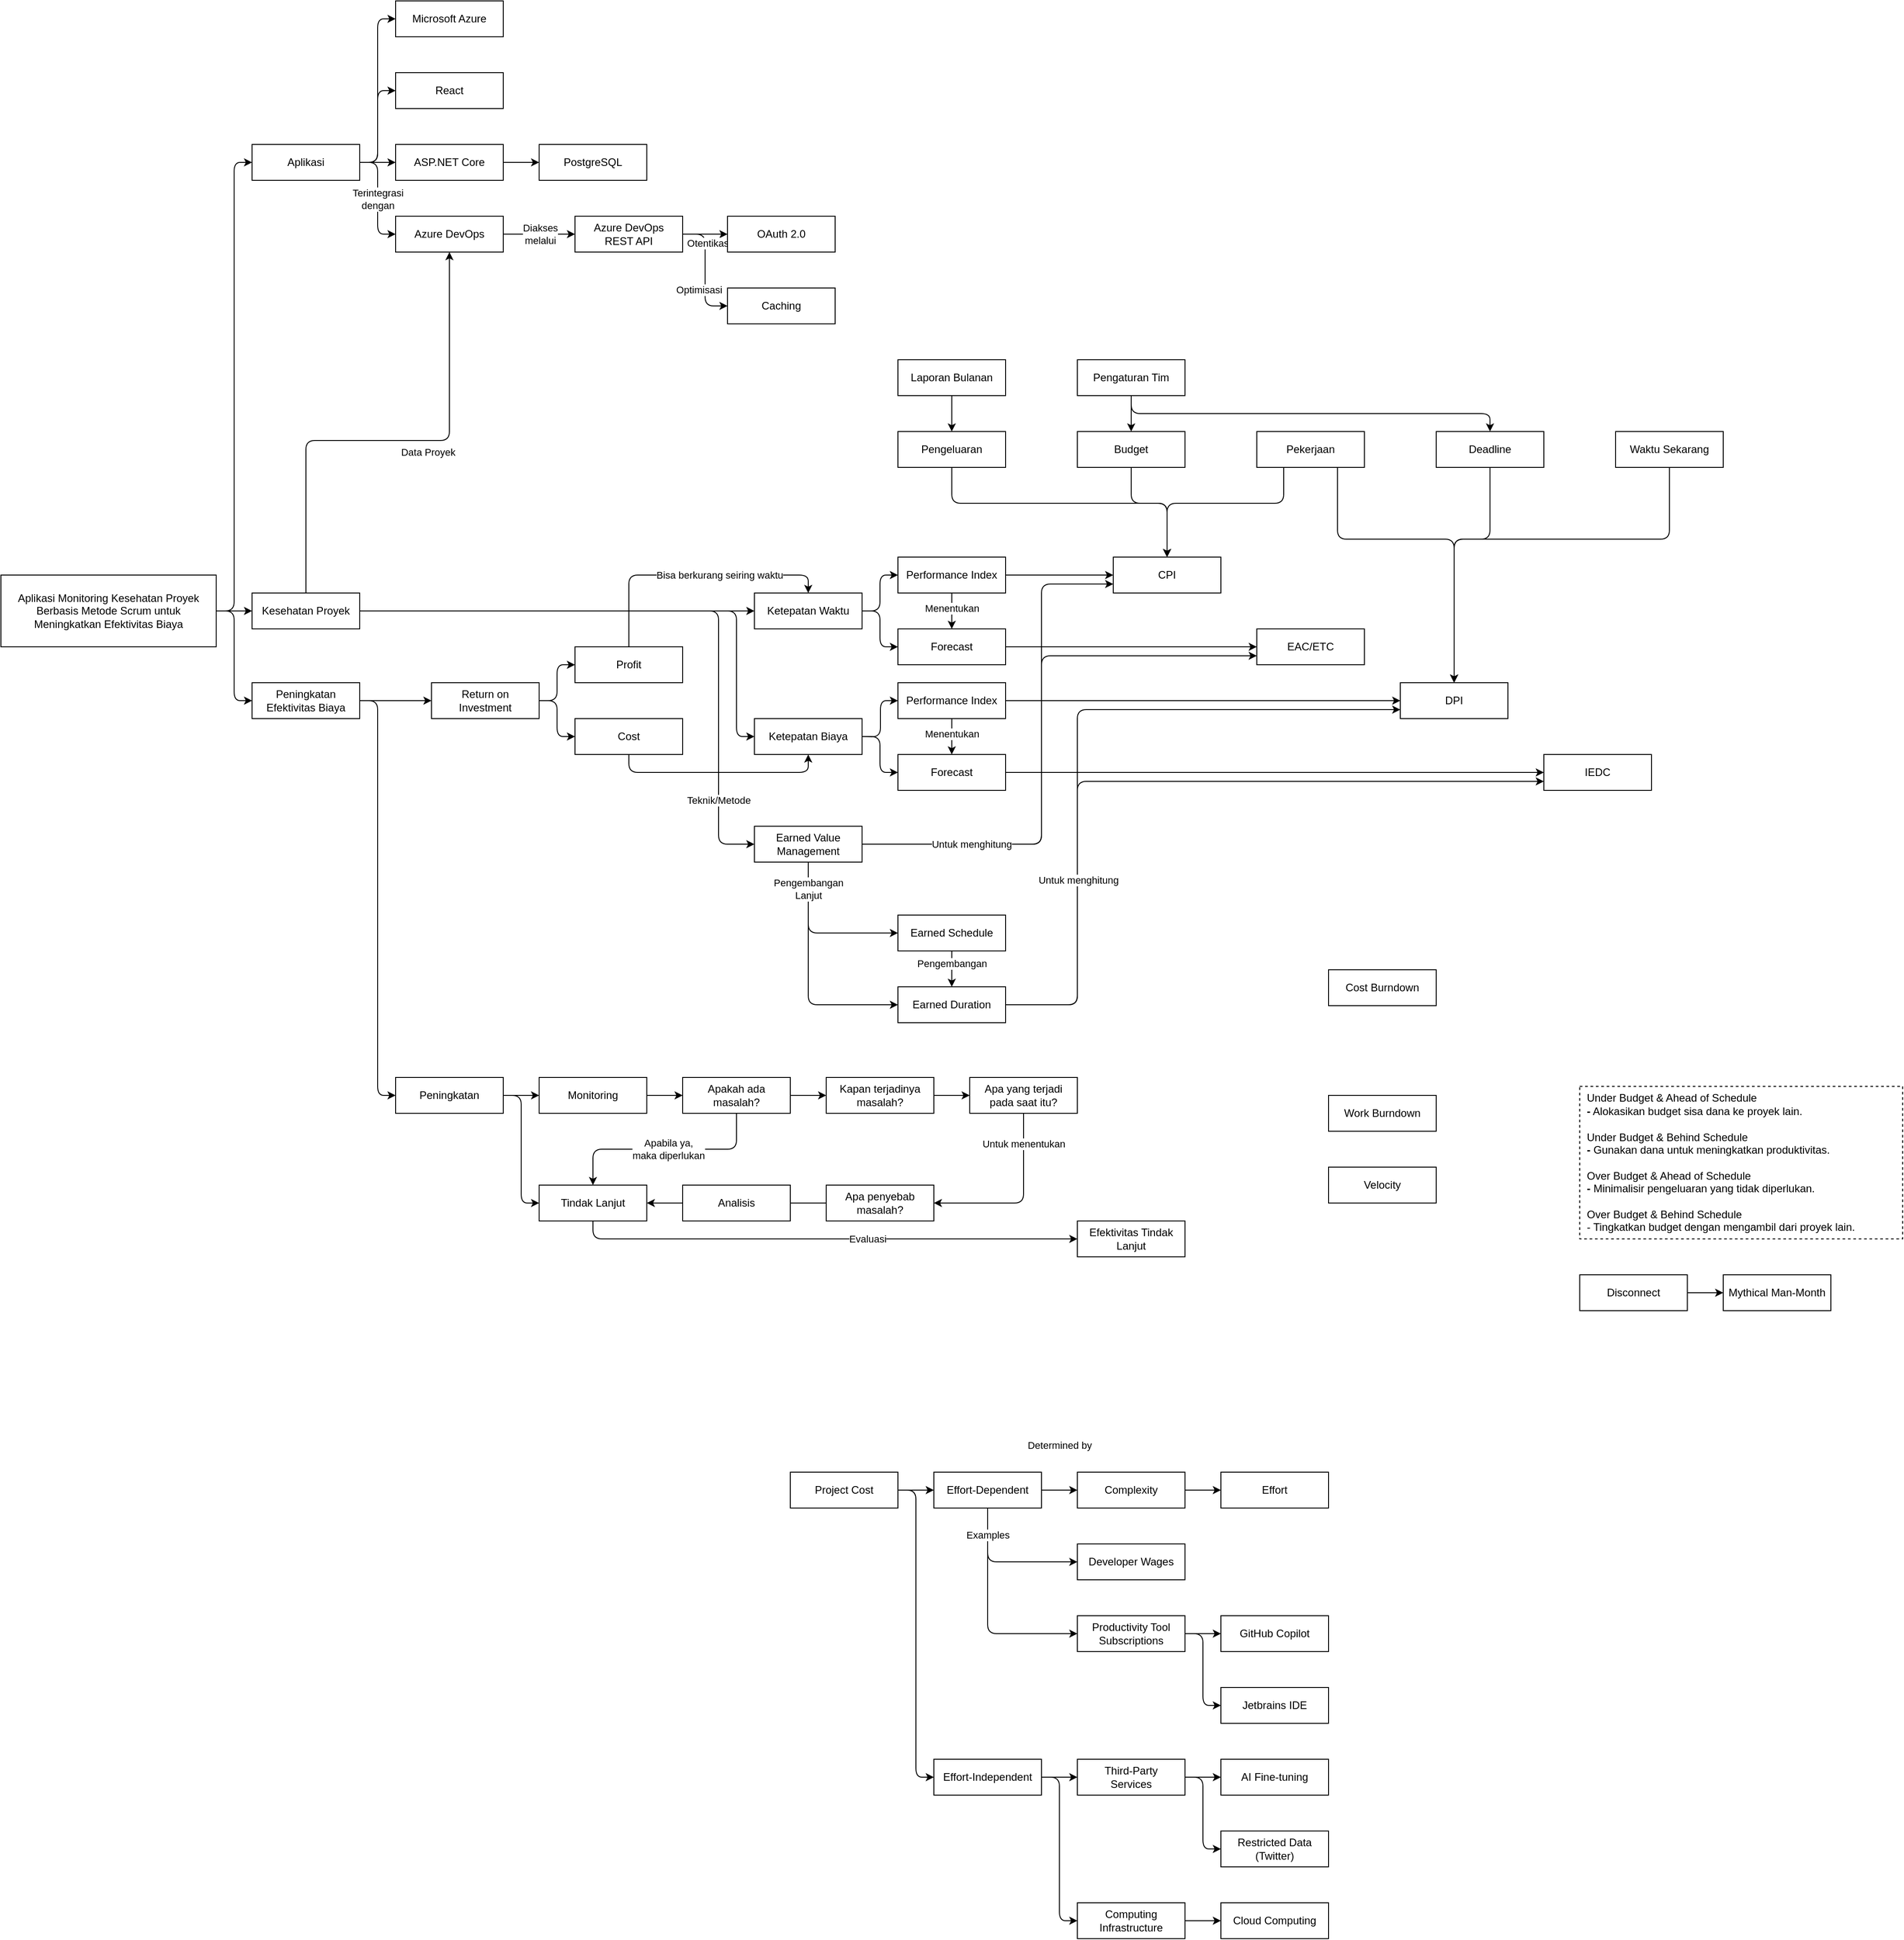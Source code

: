 <mxfile>
    <diagram id="YScnKdVV5UJfYuqM3wqB" name="Page-1">
        <mxGraphModel dx="813" dy="1525" grid="1" gridSize="10" guides="1" tooltips="1" connect="1" arrows="1" fold="1" page="1" pageScale="1" pageWidth="850" pageHeight="1100" math="0" shadow="0">
            <root>
                <mxCell id="0"/>
                <mxCell id="1" parent="0"/>
                <mxCell id="20" style="edgeStyle=orthogonalEdgeStyle;html=1;entryX=0.5;entryY=1;entryDx=0;entryDy=0;exitX=0.5;exitY=0;exitDx=0;exitDy=0;jumpStyle=none;" parent="1" source="4" target="11" edge="1">
                    <mxGeometry relative="1" as="geometry">
                        <Array as="points">
                            <mxPoint x="380" y="50"/>
                            <mxPoint x="540" y="50"/>
                        </Array>
                    </mxGeometry>
                </mxCell>
                <mxCell id="21" value="Data Proyek" style="edgeLabel;html=1;align=center;verticalAlign=middle;resizable=0;points=[];" parent="20" vertex="1" connectable="0">
                    <mxGeometry x="-0.083" y="-3" relative="1" as="geometry">
                        <mxPoint x="58" y="10" as="offset"/>
                    </mxGeometry>
                </mxCell>
                <mxCell id="6" style="edgeStyle=orthogonalEdgeStyle;html=1;entryX=0;entryY=0.5;entryDx=0;entryDy=0;" parent="1" source="2" target="3" edge="1">
                    <mxGeometry relative="1" as="geometry"/>
                </mxCell>
                <mxCell id="7" style="edgeStyle=orthogonalEdgeStyle;html=1;entryX=0;entryY=0.5;entryDx=0;entryDy=0;" parent="1" source="2" target="4" edge="1">
                    <mxGeometry relative="1" as="geometry"/>
                </mxCell>
                <mxCell id="8" style="edgeStyle=orthogonalEdgeStyle;html=1;entryX=0;entryY=0.5;entryDx=0;entryDy=0;" parent="1" source="2" target="5" edge="1">
                    <mxGeometry relative="1" as="geometry"/>
                </mxCell>
                <mxCell id="2" value="Aplikasi Monitoring Kesehatan Proyek Berbasis Metode Scrum untuk Meningkatkan Efektivitas Biaya" style="rounded=0;whiteSpace=wrap;html=1;" parent="1" vertex="1">
                    <mxGeometry x="40" y="200" width="240" height="80" as="geometry"/>
                </mxCell>
                <mxCell id="12" style="edgeStyle=orthogonalEdgeStyle;html=1;entryX=0;entryY=0.5;entryDx=0;entryDy=0;exitX=1;exitY=0.5;exitDx=0;exitDy=0;" parent="1" source="3" target="11" edge="1">
                    <mxGeometry relative="1" as="geometry"/>
                </mxCell>
                <mxCell id="169" value="Terintegrasi&lt;br&gt;dengan" style="edgeLabel;html=1;align=center;verticalAlign=middle;resizable=0;points=[];" vertex="1" connectable="0" parent="12">
                    <mxGeometry x="0.224" relative="1" as="geometry">
                        <mxPoint y="-13" as="offset"/>
                    </mxGeometry>
                </mxCell>
                <mxCell id="13" style="edgeStyle=orthogonalEdgeStyle;html=1;entryX=0;entryY=0.5;entryDx=0;entryDy=0;" parent="1" source="3" target="9" edge="1">
                    <mxGeometry relative="1" as="geometry"/>
                </mxCell>
                <mxCell id="14" style="edgeStyle=orthogonalEdgeStyle;html=1;entryX=0;entryY=0.5;entryDx=0;entryDy=0;" parent="1" source="3" target="10" edge="1">
                    <mxGeometry relative="1" as="geometry"/>
                </mxCell>
                <mxCell id="172" style="edgeStyle=orthogonalEdgeStyle;html=1;entryX=0;entryY=0.5;entryDx=0;entryDy=0;" edge="1" parent="1" source="3" target="171">
                    <mxGeometry relative="1" as="geometry"/>
                </mxCell>
                <mxCell id="3" value="Aplikasi" style="rounded=0;whiteSpace=wrap;html=1;" parent="1" vertex="1">
                    <mxGeometry x="320" y="-280" width="120" height="40" as="geometry"/>
                </mxCell>
                <mxCell id="23" style="edgeStyle=orthogonalEdgeStyle;jumpStyle=none;html=1;entryX=0;entryY=0.5;entryDx=0;entryDy=0;" parent="1" source="4" target="22" edge="1">
                    <mxGeometry relative="1" as="geometry">
                        <Array as="points">
                            <mxPoint x="840" y="240"/>
                            <mxPoint x="840" y="500"/>
                        </Array>
                    </mxGeometry>
                </mxCell>
                <mxCell id="94" value="Teknik/Metode" style="edgeLabel;html=1;align=center;verticalAlign=middle;resizable=0;points=[];" vertex="1" connectable="0" parent="23">
                    <mxGeometry x="0.71" y="3" relative="1" as="geometry">
                        <mxPoint x="-3" y="12" as="offset"/>
                    </mxGeometry>
                </mxCell>
                <mxCell id="36" style="edgeStyle=orthogonalEdgeStyle;jumpStyle=none;html=1;entryX=0;entryY=0.5;entryDx=0;entryDy=0;" parent="1" source="4" target="33" edge="1">
                    <mxGeometry relative="1" as="geometry">
                        <Array as="points">
                            <mxPoint x="860" y="240"/>
                            <mxPoint x="860" y="240"/>
                        </Array>
                    </mxGeometry>
                </mxCell>
                <mxCell id="37" style="edgeStyle=orthogonalEdgeStyle;jumpStyle=none;html=1;entryX=0;entryY=0.5;entryDx=0;entryDy=0;" parent="1" source="4" target="34" edge="1">
                    <mxGeometry relative="1" as="geometry">
                        <mxPoint x="890" y="330" as="targetPoint"/>
                        <Array as="points">
                            <mxPoint x="860" y="240"/>
                            <mxPoint x="860" y="380"/>
                        </Array>
                    </mxGeometry>
                </mxCell>
                <mxCell id="4" value="Kesehatan Proyek" style="rounded=0;whiteSpace=wrap;html=1;" parent="1" vertex="1">
                    <mxGeometry x="320" y="220" width="120" height="40" as="geometry"/>
                </mxCell>
                <mxCell id="46" style="edgeStyle=none;html=1;entryX=0;entryY=0.5;entryDx=0;entryDy=0;" edge="1" parent="1" source="5" target="45">
                    <mxGeometry relative="1" as="geometry"/>
                </mxCell>
                <mxCell id="116" style="edgeStyle=orthogonalEdgeStyle;html=1;entryX=0;entryY=0.5;entryDx=0;entryDy=0;" edge="1" parent="1" source="5" target="115">
                    <mxGeometry relative="1" as="geometry"/>
                </mxCell>
                <mxCell id="5" value="Peningkatan Efektivitas Biaya" style="rounded=0;whiteSpace=wrap;html=1;" parent="1" vertex="1">
                    <mxGeometry x="320" y="320" width="120" height="40" as="geometry"/>
                </mxCell>
                <mxCell id="18" style="edgeStyle=orthogonalEdgeStyle;html=1;entryX=0;entryY=0.5;entryDx=0;entryDy=0;" parent="1" source="9" target="17" edge="1">
                    <mxGeometry relative="1" as="geometry"/>
                </mxCell>
                <mxCell id="9" value="ASP.NET Core" style="rounded=0;whiteSpace=wrap;html=1;" parent="1" vertex="1">
                    <mxGeometry x="480" y="-280" width="120" height="40" as="geometry"/>
                </mxCell>
                <mxCell id="10" value="React" style="rounded=0;whiteSpace=wrap;html=1;" parent="1" vertex="1">
                    <mxGeometry x="480" y="-360" width="120" height="40" as="geometry"/>
                </mxCell>
                <mxCell id="61" style="edgeStyle=orthogonalEdgeStyle;html=1;entryX=0;entryY=0.5;entryDx=0;entryDy=0;" edge="1" parent="1" source="11" target="60">
                    <mxGeometry relative="1" as="geometry"/>
                </mxCell>
                <mxCell id="170" value="Diakses&lt;br&gt;melalui" style="edgeLabel;html=1;align=center;verticalAlign=middle;resizable=0;points=[];" vertex="1" connectable="0" parent="61">
                    <mxGeometry x="-0.311" relative="1" as="geometry">
                        <mxPoint x="13" as="offset"/>
                    </mxGeometry>
                </mxCell>
                <mxCell id="11" value="Azure DevOps" style="rounded=0;whiteSpace=wrap;html=1;" parent="1" vertex="1">
                    <mxGeometry x="480" y="-200" width="120" height="40" as="geometry"/>
                </mxCell>
                <mxCell id="17" value="PostgreSQL" style="rounded=0;whiteSpace=wrap;html=1;" parent="1" vertex="1">
                    <mxGeometry x="640" y="-280" width="120" height="40" as="geometry"/>
                </mxCell>
                <mxCell id="26" style="edgeStyle=orthogonalEdgeStyle;jumpStyle=none;html=1;entryX=0;entryY=0.5;entryDx=0;entryDy=0;exitX=0.5;exitY=1;exitDx=0;exitDy=0;" parent="1" source="22" target="24" edge="1">
                    <mxGeometry relative="1" as="geometry"/>
                </mxCell>
                <mxCell id="27" style="edgeStyle=orthogonalEdgeStyle;jumpStyle=none;html=1;entryX=0;entryY=0.5;entryDx=0;entryDy=0;exitX=0.5;exitY=1;exitDx=0;exitDy=0;" parent="1" source="22" target="25" edge="1">
                    <mxGeometry relative="1" as="geometry"/>
                </mxCell>
                <mxCell id="29" value="Pengembangan&lt;br&gt;Lanjut" style="edgeLabel;html=1;align=center;verticalAlign=middle;resizable=0;points=[];" parent="27" vertex="1" connectable="0">
                    <mxGeometry x="-0.831" relative="1" as="geometry">
                        <mxPoint y="8" as="offset"/>
                    </mxGeometry>
                </mxCell>
                <mxCell id="95" style="edgeStyle=orthogonalEdgeStyle;html=1;entryX=0;entryY=0.75;entryDx=0;entryDy=0;" edge="1" parent="1" source="22" target="90">
                    <mxGeometry relative="1" as="geometry">
                        <Array as="points">
                            <mxPoint x="1200" y="500"/>
                            <mxPoint x="1200" y="210"/>
                        </Array>
                    </mxGeometry>
                </mxCell>
                <mxCell id="97" style="edgeStyle=orthogonalEdgeStyle;html=1;entryX=0;entryY=0.75;entryDx=0;entryDy=0;" edge="1" parent="1" source="22" target="91">
                    <mxGeometry relative="1" as="geometry">
                        <Array as="points">
                            <mxPoint x="1200" y="500"/>
                            <mxPoint x="1200" y="290"/>
                        </Array>
                    </mxGeometry>
                </mxCell>
                <mxCell id="99" value="Untuk menghitung" style="edgeLabel;html=1;align=center;verticalAlign=middle;resizable=0;points=[];" vertex="1" connectable="0" parent="97">
                    <mxGeometry x="-0.624" y="3" relative="1" as="geometry">
                        <mxPoint y="3" as="offset"/>
                    </mxGeometry>
                </mxCell>
                <mxCell id="22" value="Earned Value Management" style="rounded=0;whiteSpace=wrap;html=1;" parent="1" vertex="1">
                    <mxGeometry x="880" y="480" width="120" height="40" as="geometry"/>
                </mxCell>
                <mxCell id="24" value="Earned Schedule" style="rounded=0;whiteSpace=wrap;html=1;" parent="1" vertex="1">
                    <mxGeometry x="1040" y="579" width="120" height="40" as="geometry"/>
                </mxCell>
                <mxCell id="31" style="edgeStyle=orthogonalEdgeStyle;jumpStyle=none;html=1;entryX=0;entryY=0.75;entryDx=0;entryDy=0;" parent="1" source="25" target="87" edge="1">
                    <mxGeometry relative="1" as="geometry">
                        <mxPoint x="1200" y="679" as="targetPoint"/>
                        <Array as="points">
                            <mxPoint x="1240" y="679"/>
                            <mxPoint x="1240" y="350"/>
                        </Array>
                    </mxGeometry>
                </mxCell>
                <mxCell id="98" style="edgeStyle=orthogonalEdgeStyle;html=1;entryX=0;entryY=0.75;entryDx=0;entryDy=0;" edge="1" parent="1" source="25" target="86">
                    <mxGeometry relative="1" as="geometry">
                        <Array as="points">
                            <mxPoint x="1240" y="679"/>
                            <mxPoint x="1240" y="430"/>
                        </Array>
                    </mxGeometry>
                </mxCell>
                <mxCell id="100" value="Untuk menghitung" style="edgeLabel;html=1;align=center;verticalAlign=middle;resizable=0;points=[];" vertex="1" connectable="0" parent="98">
                    <mxGeometry x="0.229" relative="1" as="geometry">
                        <mxPoint x="-192" y="110" as="offset"/>
                    </mxGeometry>
                </mxCell>
                <mxCell id="25" value="Earned Duration" style="rounded=0;whiteSpace=wrap;html=1;" parent="1" vertex="1">
                    <mxGeometry x="1040" y="659" width="120" height="40" as="geometry"/>
                </mxCell>
                <mxCell id="28" style="edgeStyle=orthogonalEdgeStyle;jumpStyle=none;html=1;exitX=0.5;exitY=1;exitDx=0;exitDy=0;" parent="1" source="24" target="25" edge="1">
                    <mxGeometry relative="1" as="geometry">
                        <mxPoint x="950" y="569" as="sourcePoint"/>
                        <mxPoint x="1050" y="609" as="targetPoint"/>
                    </mxGeometry>
                </mxCell>
                <mxCell id="32" value="Pengembangan" style="edgeLabel;html=1;align=center;verticalAlign=middle;resizable=0;points=[];" parent="28" vertex="1" connectable="0">
                    <mxGeometry x="-0.312" relative="1" as="geometry">
                        <mxPoint as="offset"/>
                    </mxGeometry>
                </mxCell>
                <mxCell id="76" style="edgeStyle=orthogonalEdgeStyle;html=1;" edge="1" parent="1" source="33" target="40">
                    <mxGeometry relative="1" as="geometry"/>
                </mxCell>
                <mxCell id="77" style="edgeStyle=orthogonalEdgeStyle;html=1;entryX=0;entryY=0.5;entryDx=0;entryDy=0;" edge="1" parent="1" source="33" target="38">
                    <mxGeometry relative="1" as="geometry"/>
                </mxCell>
                <mxCell id="33" value="Ketepatan Waktu" style="rounded=0;whiteSpace=wrap;html=1;" parent="1" vertex="1">
                    <mxGeometry x="880" y="220" width="120" height="40" as="geometry"/>
                </mxCell>
                <mxCell id="34" value="Ketepatan Biaya" style="rounded=0;whiteSpace=wrap;html=1;" parent="1" vertex="1">
                    <mxGeometry x="880" y="360" width="120" height="40" as="geometry"/>
                </mxCell>
                <mxCell id="78" style="edgeStyle=orthogonalEdgeStyle;html=1;entryX=0.5;entryY=0;entryDx=0;entryDy=0;" edge="1" parent="1" source="38" target="40">
                    <mxGeometry relative="1" as="geometry"/>
                </mxCell>
                <mxCell id="79" value="Menentukan" style="edgeLabel;html=1;align=center;verticalAlign=middle;resizable=0;points=[];" vertex="1" connectable="0" parent="78">
                    <mxGeometry x="-0.238" y="-2" relative="1" as="geometry">
                        <mxPoint x="2" y="2" as="offset"/>
                    </mxGeometry>
                </mxCell>
                <mxCell id="92" style="edgeStyle=orthogonalEdgeStyle;html=1;entryX=0;entryY=0.5;entryDx=0;entryDy=0;" edge="1" parent="1" source="38" target="90">
                    <mxGeometry relative="1" as="geometry"/>
                </mxCell>
                <mxCell id="38" value="Performance Index" style="rounded=0;whiteSpace=wrap;html=1;" parent="1" vertex="1">
                    <mxGeometry x="1040" y="180" width="120" height="40" as="geometry"/>
                </mxCell>
                <mxCell id="93" style="edgeStyle=orthogonalEdgeStyle;html=1;entryX=0;entryY=0.5;entryDx=0;entryDy=0;" edge="1" parent="1" source="40" target="91">
                    <mxGeometry relative="1" as="geometry"/>
                </mxCell>
                <mxCell id="40" value="Forecast" style="rounded=0;whiteSpace=wrap;html=1;" parent="1" vertex="1">
                    <mxGeometry x="1040" y="260" width="120" height="40" as="geometry"/>
                </mxCell>
                <mxCell id="43" style="edgeStyle=orthogonalEdgeStyle;jumpStyle=none;html=1;entryX=0;entryY=0.5;entryDx=0;entryDy=0;" parent="1" source="41" target="42" edge="1">
                    <mxGeometry relative="1" as="geometry"/>
                </mxCell>
                <mxCell id="41" value="Disconnect" style="rounded=0;whiteSpace=wrap;html=1;" parent="1" vertex="1">
                    <mxGeometry x="1800" y="980" width="120" height="40" as="geometry"/>
                </mxCell>
                <mxCell id="42" value="Mythical Man-Month" style="rounded=0;whiteSpace=wrap;html=1;" parent="1" vertex="1">
                    <mxGeometry x="1960" y="980" width="120" height="40" as="geometry"/>
                </mxCell>
                <mxCell id="51" style="edgeStyle=orthogonalEdgeStyle;html=1;entryX=0.5;entryY=1;entryDx=0;entryDy=0;exitX=0.5;exitY=1;exitDx=0;exitDy=0;" edge="1" parent="1" source="44" target="34">
                    <mxGeometry relative="1" as="geometry">
                        <Array as="points">
                            <mxPoint x="740" y="420"/>
                            <mxPoint x="940" y="420"/>
                        </Array>
                    </mxGeometry>
                </mxCell>
                <mxCell id="44" value="Cost" style="rounded=0;whiteSpace=wrap;html=1;" parent="1" vertex="1">
                    <mxGeometry x="680" y="360" width="120" height="40" as="geometry"/>
                </mxCell>
                <mxCell id="48" style="edgeStyle=orthogonalEdgeStyle;html=1;entryX=0;entryY=0.5;entryDx=0;entryDy=0;" edge="1" parent="1" source="45" target="47">
                    <mxGeometry relative="1" as="geometry"/>
                </mxCell>
                <mxCell id="49" style="edgeStyle=orthogonalEdgeStyle;html=1;entryX=0;entryY=0.5;entryDx=0;entryDy=0;" edge="1" parent="1" source="45" target="44">
                    <mxGeometry relative="1" as="geometry"/>
                </mxCell>
                <mxCell id="45" value="Return on&lt;br&gt;Investment" style="rounded=0;whiteSpace=wrap;html=1;" parent="1" vertex="1">
                    <mxGeometry x="520" y="320" width="120" height="40" as="geometry"/>
                </mxCell>
                <mxCell id="50" style="edgeStyle=orthogonalEdgeStyle;html=1;entryX=0.5;entryY=0;entryDx=0;entryDy=0;exitX=0.5;exitY=0;exitDx=0;exitDy=0;" edge="1" parent="1" source="47" target="33">
                    <mxGeometry relative="1" as="geometry">
                        <Array as="points">
                            <mxPoint x="740" y="200"/>
                            <mxPoint x="940" y="200"/>
                        </Array>
                    </mxGeometry>
                </mxCell>
                <mxCell id="53" value="Bisa berkurang seiring waktu" style="edgeLabel;html=1;align=center;verticalAlign=middle;resizable=0;points=[];" vertex="1" connectable="0" parent="50">
                    <mxGeometry x="0.243" y="-1" relative="1" as="geometry">
                        <mxPoint x="-6" y="-1" as="offset"/>
                    </mxGeometry>
                </mxCell>
                <mxCell id="47" value="Profit" style="rounded=0;whiteSpace=wrap;html=1;" vertex="1" parent="1">
                    <mxGeometry x="680" y="280" width="120" height="40" as="geometry"/>
                </mxCell>
                <mxCell id="59" value="Under Budget &amp;amp; Ahead of Schedule&lt;br&gt;&lt;span style=&quot;background-color: initial;&quot;&gt;&lt;b&gt;-&lt;/b&gt; Alokasikan budget sisa dana ke proyek lain.&lt;/span&gt;&lt;br&gt;&lt;br&gt;Under Budget &amp;amp; Behind Schedule&lt;br&gt;&lt;span style=&quot;background-color: initial;&quot;&gt;&lt;b&gt;-&lt;/b&gt; Gunakan dana untuk meningkatkan produktivitas.&lt;/span&gt;&lt;br&gt;&lt;br&gt;Over Budget &amp;amp; Ahead of Schedule&lt;br&gt;&lt;span style=&quot;background-color: initial;&quot;&gt;&lt;b&gt;-&lt;/b&gt; Minimalisir pengeluaran yang tidak diperlukan.&lt;/span&gt;&lt;br&gt;&lt;br&gt;Over Budget &amp;amp; Behind Schedule&lt;br&gt;&lt;span style=&quot;background-color: initial;&quot;&gt;- Tingkatkan budget dengan mengambil dari proyek lain.&lt;/span&gt;" style="rounded=0;whiteSpace=wrap;html=1;align=left;dashed=1;spacing=8;" vertex="1" parent="1">
                    <mxGeometry x="1800" y="770" width="360" height="170" as="geometry"/>
                </mxCell>
                <mxCell id="64" style="edgeStyle=orthogonalEdgeStyle;html=1;entryX=0;entryY=0.5;entryDx=0;entryDy=0;" edge="1" parent="1" source="60" target="63">
                    <mxGeometry relative="1" as="geometry"/>
                </mxCell>
                <mxCell id="65" value="Optimisasi" style="edgeLabel;html=1;align=center;verticalAlign=middle;resizable=0;points=[];" vertex="1" connectable="0" parent="64">
                    <mxGeometry x="0.181" relative="1" as="geometry">
                        <mxPoint x="-7" y="10" as="offset"/>
                    </mxGeometry>
                </mxCell>
                <mxCell id="66" style="edgeStyle=orthogonalEdgeStyle;html=1;entryX=0;entryY=0.5;entryDx=0;entryDy=0;" edge="1" parent="1" source="60" target="62">
                    <mxGeometry relative="1" as="geometry"/>
                </mxCell>
                <mxCell id="67" value="Otentikasi" style="edgeLabel;html=1;align=center;verticalAlign=middle;resizable=0;points=[];" vertex="1" connectable="0" parent="66">
                    <mxGeometry x="0.144" y="2" relative="1" as="geometry">
                        <mxPoint y="12" as="offset"/>
                    </mxGeometry>
                </mxCell>
                <mxCell id="60" value="Azure DevOps&lt;br&gt;REST API" style="rounded=0;whiteSpace=wrap;html=1;" vertex="1" parent="1">
                    <mxGeometry x="680" y="-200" width="120" height="40" as="geometry"/>
                </mxCell>
                <mxCell id="62" value="OAuth 2.0" style="rounded=0;whiteSpace=wrap;html=1;" vertex="1" parent="1">
                    <mxGeometry x="850" y="-200" width="120" height="40" as="geometry"/>
                </mxCell>
                <mxCell id="63" value="Caching" style="rounded=0;whiteSpace=wrap;html=1;" vertex="1" parent="1">
                    <mxGeometry x="850" y="-120" width="120" height="40" as="geometry"/>
                </mxCell>
                <mxCell id="80" style="edgeStyle=orthogonalEdgeStyle;html=1;" edge="1" parent="1" target="85">
                    <mxGeometry relative="1" as="geometry">
                        <mxPoint x="1000" y="380.0" as="sourcePoint"/>
                        <Array as="points">
                            <mxPoint x="1020" y="380"/>
                            <mxPoint x="1020" y="420"/>
                        </Array>
                    </mxGeometry>
                </mxCell>
                <mxCell id="81" style="edgeStyle=orthogonalEdgeStyle;html=1;entryX=0;entryY=0.5;entryDx=0;entryDy=0;" edge="1" parent="1" target="84">
                    <mxGeometry relative="1" as="geometry">
                        <mxPoint x="1000" y="380.0" as="sourcePoint"/>
                    </mxGeometry>
                </mxCell>
                <mxCell id="82" style="edgeStyle=orthogonalEdgeStyle;html=1;entryX=0.5;entryY=0;entryDx=0;entryDy=0;" edge="1" parent="1" source="84" target="85">
                    <mxGeometry relative="1" as="geometry"/>
                </mxCell>
                <mxCell id="83" value="Menentukan" style="edgeLabel;html=1;align=center;verticalAlign=middle;resizable=0;points=[];" vertex="1" connectable="0" parent="82">
                    <mxGeometry x="-0.238" y="-2" relative="1" as="geometry">
                        <mxPoint x="2" y="2" as="offset"/>
                    </mxGeometry>
                </mxCell>
                <mxCell id="88" style="edgeStyle=orthogonalEdgeStyle;html=1;entryX=0;entryY=0.5;entryDx=0;entryDy=0;" edge="1" parent="1" source="84" target="87">
                    <mxGeometry relative="1" as="geometry"/>
                </mxCell>
                <mxCell id="84" value="Performance Index" style="rounded=0;whiteSpace=wrap;html=1;" vertex="1" parent="1">
                    <mxGeometry x="1040" y="320" width="120" height="40" as="geometry"/>
                </mxCell>
                <mxCell id="89" style="edgeStyle=orthogonalEdgeStyle;html=1;entryX=0;entryY=0.5;entryDx=0;entryDy=0;" edge="1" parent="1" source="85" target="86">
                    <mxGeometry relative="1" as="geometry"/>
                </mxCell>
                <mxCell id="85" value="Forecast" style="rounded=0;whiteSpace=wrap;html=1;" vertex="1" parent="1">
                    <mxGeometry x="1040" y="400" width="120" height="40" as="geometry"/>
                </mxCell>
                <mxCell id="86" value="IEDC" style="rounded=0;whiteSpace=wrap;html=1;" vertex="1" parent="1">
                    <mxGeometry x="1760" y="400" width="120" height="40" as="geometry"/>
                </mxCell>
                <mxCell id="87" value="DPI" style="rounded=0;whiteSpace=wrap;html=1;" vertex="1" parent="1">
                    <mxGeometry x="1600" y="320" width="120" height="40" as="geometry"/>
                </mxCell>
                <mxCell id="90" value="CPI" style="rounded=0;whiteSpace=wrap;html=1;" vertex="1" parent="1">
                    <mxGeometry x="1280" y="180" width="120" height="40" as="geometry"/>
                </mxCell>
                <mxCell id="91" value="EAC/ETC" style="rounded=0;whiteSpace=wrap;html=1;" vertex="1" parent="1">
                    <mxGeometry x="1440" y="260" width="120" height="40" as="geometry"/>
                </mxCell>
                <mxCell id="103" style="edgeStyle=orthogonalEdgeStyle;html=1;entryX=0.5;entryY=0;entryDx=0;entryDy=0;startArrow=none;" edge="1" parent="1" source="102" target="90">
                    <mxGeometry relative="1" as="geometry">
                        <Array as="points">
                            <mxPoint x="1300" y="120"/>
                            <mxPoint x="1340" y="120"/>
                        </Array>
                    </mxGeometry>
                </mxCell>
                <mxCell id="157" style="edgeStyle=orthogonalEdgeStyle;html=1;entryX=0.5;entryY=0;entryDx=0;entryDy=0;exitX=0.5;exitY=1;exitDx=0;exitDy=0;" edge="1" parent="1" source="101" target="90">
                    <mxGeometry relative="1" as="geometry">
                        <Array as="points">
                            <mxPoint x="1100" y="120"/>
                            <mxPoint x="1340" y="120"/>
                        </Array>
                    </mxGeometry>
                </mxCell>
                <mxCell id="101" value="Pengeluaran" style="rounded=0;whiteSpace=wrap;html=1;" vertex="1" parent="1">
                    <mxGeometry x="1040" y="40" width="120" height="40" as="geometry"/>
                </mxCell>
                <mxCell id="106" style="edgeStyle=orthogonalEdgeStyle;html=1;entryX=0.5;entryY=0;entryDx=0;entryDy=0;exitX=0.75;exitY=1;exitDx=0;exitDy=0;" edge="1" parent="1" source="105" target="87">
                    <mxGeometry relative="1" as="geometry">
                        <Array as="points">
                            <mxPoint x="1530" y="160"/>
                            <mxPoint x="1660" y="160"/>
                        </Array>
                    </mxGeometry>
                </mxCell>
                <mxCell id="105" value="Pekerjaan" style="rounded=0;whiteSpace=wrap;html=1;" vertex="1" parent="1">
                    <mxGeometry x="1440" y="40" width="120" height="40" as="geometry"/>
                </mxCell>
                <mxCell id="107" value="Cost Burndown" style="rounded=0;whiteSpace=wrap;html=1;" vertex="1" parent="1">
                    <mxGeometry x="1520" y="640" width="120" height="40" as="geometry"/>
                </mxCell>
                <mxCell id="108" value="Work Burndown" style="rounded=0;whiteSpace=wrap;html=1;" vertex="1" parent="1">
                    <mxGeometry x="1520" y="780" width="120" height="40" as="geometry"/>
                </mxCell>
                <mxCell id="109" value="Velocity" style="rounded=0;whiteSpace=wrap;html=1;" vertex="1" parent="1">
                    <mxGeometry x="1520" y="860" width="120" height="40" as="geometry"/>
                </mxCell>
                <mxCell id="127" style="edgeStyle=orthogonalEdgeStyle;html=1;entryX=0;entryY=0.5;entryDx=0;entryDy=0;" edge="1" parent="1" source="115" target="126">
                    <mxGeometry relative="1" as="geometry"/>
                </mxCell>
                <mxCell id="129" style="edgeStyle=orthogonalEdgeStyle;html=1;entryX=0;entryY=0.5;entryDx=0;entryDy=0;" edge="1" parent="1" source="115" target="128">
                    <mxGeometry relative="1" as="geometry"/>
                </mxCell>
                <mxCell id="115" value="Peningkatan" style="rounded=0;whiteSpace=wrap;html=1;" vertex="1" parent="1">
                    <mxGeometry x="480" y="760" width="120" height="40" as="geometry"/>
                </mxCell>
                <mxCell id="135" style="edgeStyle=orthogonalEdgeStyle;html=1;entryX=0;entryY=0.5;entryDx=0;entryDy=0;" edge="1" parent="1" source="126" target="134">
                    <mxGeometry relative="1" as="geometry"/>
                </mxCell>
                <mxCell id="126" value="Monitoring" style="rounded=0;whiteSpace=wrap;html=1;" vertex="1" parent="1">
                    <mxGeometry x="640" y="760" width="120" height="40" as="geometry"/>
                </mxCell>
                <mxCell id="143" style="edgeStyle=orthogonalEdgeStyle;html=1;entryX=0;entryY=0.5;entryDx=0;entryDy=0;exitX=0.5;exitY=1;exitDx=0;exitDy=0;" edge="1" parent="1" source="128" target="142">
                    <mxGeometry relative="1" as="geometry"/>
                </mxCell>
                <mxCell id="148" value="Evaluasi" style="edgeLabel;html=1;align=center;verticalAlign=middle;resizable=0;points=[];" vertex="1" connectable="0" parent="143">
                    <mxGeometry x="0.046" y="-1" relative="1" as="geometry">
                        <mxPoint x="33" y="-1" as="offset"/>
                    </mxGeometry>
                </mxCell>
                <mxCell id="128" value="Tindak Lanjut" style="rounded=0;whiteSpace=wrap;html=1;" vertex="1" parent="1">
                    <mxGeometry x="640" y="880" width="120" height="40" as="geometry"/>
                </mxCell>
                <mxCell id="136" style="edgeStyle=orthogonalEdgeStyle;html=1;entryX=0.5;entryY=0;entryDx=0;entryDy=0;exitX=0.5;exitY=1;exitDx=0;exitDy=0;" edge="1" parent="1" source="134" target="128">
                    <mxGeometry relative="1" as="geometry">
                        <Array as="points">
                            <mxPoint x="860" y="840"/>
                            <mxPoint x="700" y="840"/>
                        </Array>
                    </mxGeometry>
                </mxCell>
                <mxCell id="137" value="Apabila ya,&lt;br&gt;maka diperlukan" style="edgeLabel;html=1;align=center;verticalAlign=middle;resizable=0;points=[];" vertex="1" connectable="0" parent="136">
                    <mxGeometry x="0.121" relative="1" as="geometry">
                        <mxPoint x="18" as="offset"/>
                    </mxGeometry>
                </mxCell>
                <mxCell id="140" style="edgeStyle=orthogonalEdgeStyle;html=1;entryX=0;entryY=0.5;entryDx=0;entryDy=0;" edge="1" parent="1" source="134" target="138">
                    <mxGeometry relative="1" as="geometry"/>
                </mxCell>
                <mxCell id="134" value="Apakah ada masalah?" style="rounded=0;whiteSpace=wrap;html=1;" vertex="1" parent="1">
                    <mxGeometry x="800" y="760" width="120" height="40" as="geometry"/>
                </mxCell>
                <mxCell id="145" style="edgeStyle=orthogonalEdgeStyle;html=1;" edge="1" parent="1" source="138" target="144">
                    <mxGeometry relative="1" as="geometry"/>
                </mxCell>
                <mxCell id="138" value="Kapan terjadinya&lt;br&gt;masalah?" style="rounded=0;whiteSpace=wrap;html=1;" vertex="1" parent="1">
                    <mxGeometry x="960" y="760" width="120" height="40" as="geometry"/>
                </mxCell>
                <mxCell id="141" style="edgeStyle=orthogonalEdgeStyle;html=1;entryX=1;entryY=0.5;entryDx=0;entryDy=0;startArrow=none;" edge="1" parent="1" source="149" target="128">
                    <mxGeometry relative="1" as="geometry"/>
                </mxCell>
                <mxCell id="139" value="Apa penyebab masalah?" style="rounded=0;whiteSpace=wrap;html=1;" vertex="1" parent="1">
                    <mxGeometry x="960" y="880" width="120" height="40" as="geometry"/>
                </mxCell>
                <mxCell id="142" value="Efektivitas Tindak Lanjut" style="rounded=0;whiteSpace=wrap;html=1;" vertex="1" parent="1">
                    <mxGeometry x="1240" y="920" width="120" height="40" as="geometry"/>
                </mxCell>
                <mxCell id="146" style="edgeStyle=orthogonalEdgeStyle;html=1;entryX=1;entryY=0.5;entryDx=0;entryDy=0;exitX=0.5;exitY=1;exitDx=0;exitDy=0;" edge="1" parent="1" source="144" target="139">
                    <mxGeometry relative="1" as="geometry"/>
                </mxCell>
                <mxCell id="147" value="Untuk menentukan" style="edgeLabel;html=1;align=center;verticalAlign=middle;resizable=0;points=[];" vertex="1" connectable="0" parent="146">
                    <mxGeometry x="-0.829" relative="1" as="geometry">
                        <mxPoint y="17" as="offset"/>
                    </mxGeometry>
                </mxCell>
                <mxCell id="144" value="Apa yang terjadi &lt;br&gt;pada saat itu?" style="rounded=0;whiteSpace=wrap;html=1;" vertex="1" parent="1">
                    <mxGeometry x="1120" y="760" width="120" height="40" as="geometry"/>
                </mxCell>
                <mxCell id="150" value="" style="edgeStyle=orthogonalEdgeStyle;html=1;entryX=1;entryY=0.5;entryDx=0;entryDy=0;endArrow=none;" edge="1" parent="1" source="139" target="149">
                    <mxGeometry relative="1" as="geometry">
                        <mxPoint x="960" y="900" as="sourcePoint"/>
                        <mxPoint x="760" y="900" as="targetPoint"/>
                    </mxGeometry>
                </mxCell>
                <mxCell id="149" value="Analisis" style="rounded=0;whiteSpace=wrap;html=1;" vertex="1" parent="1">
                    <mxGeometry x="800" y="880" width="120" height="40" as="geometry"/>
                </mxCell>
                <mxCell id="153" style="edgeStyle=orthogonalEdgeStyle;html=1;entryX=0.5;entryY=0;entryDx=0;entryDy=0;exitX=0.25;exitY=1;exitDx=0;exitDy=0;" edge="1" parent="1" source="105" target="90">
                    <mxGeometry relative="1" as="geometry">
                        <mxPoint x="1590" y="-10" as="sourcePoint"/>
                        <mxPoint x="1670" y="330" as="targetPoint"/>
                        <Array as="points">
                            <mxPoint x="1470" y="120"/>
                            <mxPoint x="1340" y="120"/>
                        </Array>
                    </mxGeometry>
                </mxCell>
                <mxCell id="159" style="edgeStyle=orthogonalEdgeStyle;html=1;entryX=0.5;entryY=0;entryDx=0;entryDy=0;" edge="1" parent="1" source="154" target="87">
                    <mxGeometry relative="1" as="geometry">
                        <Array as="points">
                            <mxPoint x="1900" y="160"/>
                            <mxPoint x="1660" y="160"/>
                        </Array>
                    </mxGeometry>
                </mxCell>
                <mxCell id="154" value="Waktu Sekarang&lt;span style=&quot;color: rgba(0, 0, 0, 0); font-family: monospace; font-size: 0px; text-align: start;&quot;&gt;%3CmxGraphModel%3E%3Croot%3E%3CmxCell%20id%3D%220%22%2F%3E%3CmxCell%20id%3D%221%22%20parent%3D%220%22%2F%3E%3CmxCell%20id%3D%222%22%20value%3D%22Pekerjaan%22%20style%3D%22rounded%3D0%3BwhiteSpace%3Dwrap%3Bhtml%3D1%3B%22%20vertex%3D%221%22%20parent%3D%221%22%3E%3CmxGeometry%20x%3D%221440%22%20y%3D%22-40%22%20width%3D%22120%22%20height%3D%2240%22%20as%3D%22geometry%22%2F%3E%3C%2FmxCell%3E%3C%2Froot%3E%3C%2FmxGraphModel%3E&lt;/span&gt;" style="rounded=0;whiteSpace=wrap;html=1;" vertex="1" parent="1">
                    <mxGeometry x="1840" y="40" width="120" height="40" as="geometry"/>
                </mxCell>
                <mxCell id="158" style="edgeStyle=orthogonalEdgeStyle;html=1;entryX=0.5;entryY=0;entryDx=0;entryDy=0;" edge="1" parent="1" source="155" target="87">
                    <mxGeometry relative="1" as="geometry">
                        <Array as="points">
                            <mxPoint x="1700" y="160"/>
                            <mxPoint x="1660" y="160"/>
                        </Array>
                    </mxGeometry>
                </mxCell>
                <mxCell id="155" value="Deadline" style="rounded=0;whiteSpace=wrap;html=1;" vertex="1" parent="1">
                    <mxGeometry x="1640" y="40" width="120" height="40" as="geometry"/>
                </mxCell>
                <mxCell id="102" value="Budget" style="rounded=0;whiteSpace=wrap;html=1;" vertex="1" parent="1">
                    <mxGeometry x="1240" y="40" width="120" height="40" as="geometry"/>
                </mxCell>
                <mxCell id="163" style="edgeStyle=orthogonalEdgeStyle;html=1;entryX=0.5;entryY=0;entryDx=0;entryDy=0;" edge="1" parent="1" source="161" target="101">
                    <mxGeometry relative="1" as="geometry"/>
                </mxCell>
                <mxCell id="161" value="Laporan Bulanan" style="rounded=0;whiteSpace=wrap;html=1;" vertex="1" parent="1">
                    <mxGeometry x="1040" y="-40" width="120" height="40" as="geometry"/>
                </mxCell>
                <mxCell id="165" style="edgeStyle=orthogonalEdgeStyle;html=1;entryX=0.5;entryY=0;entryDx=0;entryDy=0;" edge="1" parent="1" source="164" target="102">
                    <mxGeometry relative="1" as="geometry"/>
                </mxCell>
                <mxCell id="166" style="edgeStyle=orthogonalEdgeStyle;html=1;exitX=0.5;exitY=1;exitDx=0;exitDy=0;" edge="1" parent="1" source="164" target="155">
                    <mxGeometry relative="1" as="geometry"/>
                </mxCell>
                <mxCell id="164" value="Pengaturan Tim" style="rounded=0;whiteSpace=wrap;html=1;" vertex="1" parent="1">
                    <mxGeometry x="1240" y="-40" width="120" height="40" as="geometry"/>
                </mxCell>
                <mxCell id="171" value="Microsoft Azure" style="rounded=0;whiteSpace=wrap;html=1;" vertex="1" parent="1">
                    <mxGeometry x="480" y="-440" width="120" height="40" as="geometry"/>
                </mxCell>
                <mxCell id="173" value="Developer Wages" style="rounded=0;whiteSpace=wrap;html=1;" vertex="1" parent="1">
                    <mxGeometry x="1240" y="1280" width="120" height="40" as="geometry"/>
                </mxCell>
                <mxCell id="186" style="edgeStyle=orthogonalEdgeStyle;html=1;entryX=0;entryY=0.5;entryDx=0;entryDy=0;" edge="1" parent="1" source="174" target="199">
                    <mxGeometry relative="1" as="geometry">
                        <mxPoint x="1240.0" y="1220" as="targetPoint"/>
                    </mxGeometry>
                </mxCell>
                <mxCell id="197" value="Determined by" style="edgeLabel;html=1;align=center;verticalAlign=middle;resizable=0;points=[];" vertex="1" connectable="0" parent="186">
                    <mxGeometry x="-0.255" y="-1" relative="1" as="geometry">
                        <mxPoint x="5" y="-51" as="offset"/>
                    </mxGeometry>
                </mxCell>
                <mxCell id="190" style="edgeStyle=orthogonalEdgeStyle;html=1;entryX=0;entryY=0.5;entryDx=0;entryDy=0;exitX=0.5;exitY=1;exitDx=0;exitDy=0;" edge="1" parent="1" source="174" target="173">
                    <mxGeometry relative="1" as="geometry"/>
                </mxCell>
                <mxCell id="191" style="edgeStyle=orthogonalEdgeStyle;html=1;entryX=0;entryY=0.5;entryDx=0;entryDy=0;exitX=0.5;exitY=1;exitDx=0;exitDy=0;" edge="1" parent="1" source="174" target="179">
                    <mxGeometry relative="1" as="geometry"/>
                </mxCell>
                <mxCell id="196" value="Examples" style="edgeLabel;html=1;align=center;verticalAlign=middle;resizable=0;points=[];" vertex="1" connectable="0" parent="191">
                    <mxGeometry x="-0.836" y="2" relative="1" as="geometry">
                        <mxPoint x="-2" y="10" as="offset"/>
                    </mxGeometry>
                </mxCell>
                <mxCell id="174" value="Effort-Dependent" style="rounded=0;whiteSpace=wrap;html=1;" vertex="1" parent="1">
                    <mxGeometry x="1080" y="1200" width="120" height="40" as="geometry"/>
                </mxCell>
                <mxCell id="183" style="edgeStyle=orthogonalEdgeStyle;html=1;entryX=0;entryY=0.5;entryDx=0;entryDy=0;" edge="1" parent="1" source="176" target="174">
                    <mxGeometry relative="1" as="geometry"/>
                </mxCell>
                <mxCell id="184" style="edgeStyle=orthogonalEdgeStyle;html=1;entryX=0;entryY=0.5;entryDx=0;entryDy=0;" edge="1" parent="1" source="176" target="181">
                    <mxGeometry relative="1" as="geometry"/>
                </mxCell>
                <mxCell id="176" value="Project Cost" style="rounded=0;whiteSpace=wrap;html=1;" vertex="1" parent="1">
                    <mxGeometry x="920" y="1200" width="120" height="40" as="geometry"/>
                </mxCell>
                <mxCell id="209" style="edgeStyle=orthogonalEdgeStyle;html=1;entryX=0;entryY=0.5;entryDx=0;entryDy=0;" edge="1" parent="1" source="177" target="204">
                    <mxGeometry relative="1" as="geometry"/>
                </mxCell>
                <mxCell id="177" value="Computing Infrastructure" style="rounded=0;whiteSpace=wrap;html=1;" vertex="1" parent="1">
                    <mxGeometry x="1240" y="1680" width="120" height="40" as="geometry"/>
                </mxCell>
                <mxCell id="207" style="edgeStyle=orthogonalEdgeStyle;html=1;entryX=0;entryY=0.5;entryDx=0;entryDy=0;" edge="1" parent="1" source="178" target="205">
                    <mxGeometry relative="1" as="geometry"/>
                </mxCell>
                <mxCell id="208" style="edgeStyle=orthogonalEdgeStyle;html=1;entryX=0;entryY=0.5;entryDx=0;entryDy=0;" edge="1" parent="1" source="178" target="206">
                    <mxGeometry relative="1" as="geometry"/>
                </mxCell>
                <mxCell id="178" value="Third-Party&lt;br&gt;Services" style="rounded=0;whiteSpace=wrap;html=1;" vertex="1" parent="1">
                    <mxGeometry x="1240" y="1520" width="120" height="40" as="geometry"/>
                </mxCell>
                <mxCell id="194" style="edgeStyle=orthogonalEdgeStyle;html=1;entryX=0;entryY=0.5;entryDx=0;entryDy=0;" edge="1" parent="1" source="179" target="192">
                    <mxGeometry relative="1" as="geometry"/>
                </mxCell>
                <mxCell id="195" style="edgeStyle=orthogonalEdgeStyle;html=1;entryX=0;entryY=0.5;entryDx=0;entryDy=0;" edge="1" parent="1" source="179" target="193">
                    <mxGeometry relative="1" as="geometry"/>
                </mxCell>
                <mxCell id="179" value="Productivity Tool Subscriptions" style="rounded=0;whiteSpace=wrap;html=1;" vertex="1" parent="1">
                    <mxGeometry x="1240" y="1360" width="120" height="40" as="geometry"/>
                </mxCell>
                <mxCell id="202" style="edgeStyle=orthogonalEdgeStyle;html=1;entryX=0;entryY=0.5;entryDx=0;entryDy=0;" edge="1" parent="1" source="181" target="178">
                    <mxGeometry relative="1" as="geometry"/>
                </mxCell>
                <mxCell id="203" style="edgeStyle=orthogonalEdgeStyle;html=1;entryX=0;entryY=0.5;entryDx=0;entryDy=0;" edge="1" parent="1" source="181" target="177">
                    <mxGeometry relative="1" as="geometry"/>
                </mxCell>
                <mxCell id="181" value="Effort-Independent" style="rounded=0;whiteSpace=wrap;html=1;" vertex="1" parent="1">
                    <mxGeometry x="1080" y="1520" width="120" height="40" as="geometry"/>
                </mxCell>
                <mxCell id="192" value="GitHub Copilot" style="rounded=0;whiteSpace=wrap;html=1;" vertex="1" parent="1">
                    <mxGeometry x="1400" y="1360" width="120" height="40" as="geometry"/>
                </mxCell>
                <mxCell id="193" value="Jetbrains IDE" style="rounded=0;whiteSpace=wrap;html=1;" vertex="1" parent="1">
                    <mxGeometry x="1400" y="1440" width="120" height="40" as="geometry"/>
                </mxCell>
                <mxCell id="198" style="edgeStyle=orthogonalEdgeStyle;html=1;entryX=0;entryY=0.5;entryDx=0;entryDy=0;" edge="1" parent="1" source="199" target="200">
                    <mxGeometry relative="1" as="geometry"/>
                </mxCell>
                <mxCell id="199" value="Complexity" style="rounded=0;whiteSpace=wrap;html=1;" vertex="1" parent="1">
                    <mxGeometry x="1240" y="1200" width="120" height="40" as="geometry"/>
                </mxCell>
                <mxCell id="200" value="Effort" style="rounded=0;whiteSpace=wrap;html=1;" vertex="1" parent="1">
                    <mxGeometry x="1400" y="1200" width="120" height="40" as="geometry"/>
                </mxCell>
                <mxCell id="204" value="Cloud Computing" style="rounded=0;whiteSpace=wrap;html=1;" vertex="1" parent="1">
                    <mxGeometry x="1400" y="1680" width="120" height="40" as="geometry"/>
                </mxCell>
                <mxCell id="205" value="AI Fine-tuning" style="rounded=0;whiteSpace=wrap;html=1;" vertex="1" parent="1">
                    <mxGeometry x="1400" y="1520" width="120" height="40" as="geometry"/>
                </mxCell>
                <mxCell id="206" value="Restricted Data (Twitter)" style="rounded=0;whiteSpace=wrap;html=1;" vertex="1" parent="1">
                    <mxGeometry x="1400" y="1600" width="120" height="40" as="geometry"/>
                </mxCell>
            </root>
        </mxGraphModel>
    </diagram>
</mxfile>